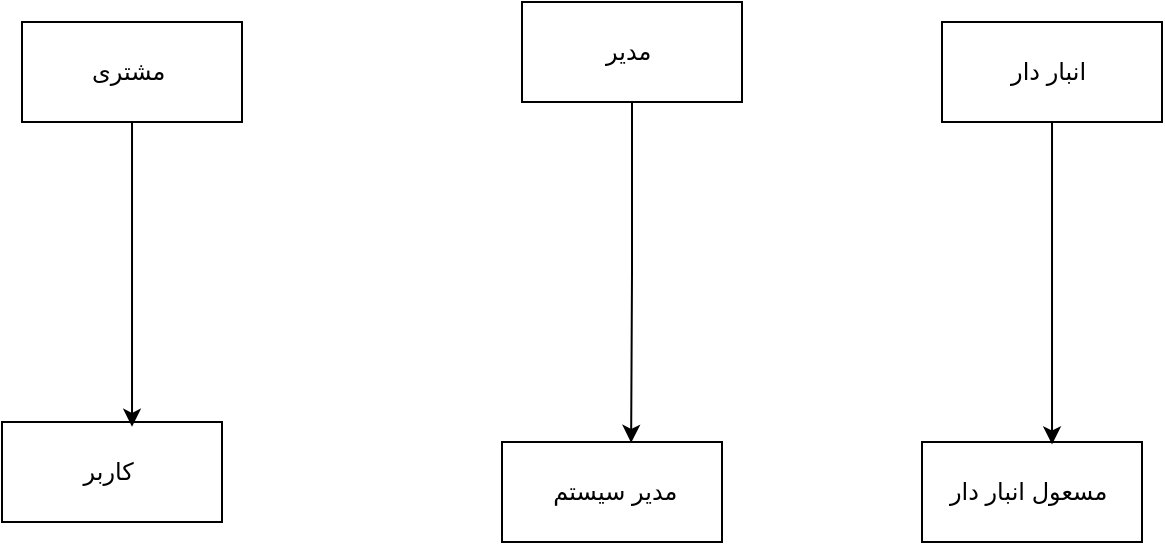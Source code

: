 <mxfile version="27.0.3">
  <diagram name="‫صفحه - 1‬" id="ZE83JCWvptQ--PR7GEOe">
    <mxGraphModel dx="1141" dy="628" grid="1" gridSize="10" guides="1" tooltips="1" connect="1" arrows="1" fold="1" page="1" pageScale="1" pageWidth="827" pageHeight="1169" math="0" shadow="0">
      <root>
        <mxCell id="0" />
        <mxCell id="1" parent="0" />
        <mxCell id="XFQT50zC6AlC2kEd5-D_-111" value="مشتری&amp;nbsp;" style="html=1;whiteSpace=wrap;" vertex="1" parent="1">
          <mxGeometry x="160" y="100" width="110" height="50" as="geometry" />
        </mxCell>
        <mxCell id="XFQT50zC6AlC2kEd5-D_-112" value="مدیر&amp;nbsp;" style="html=1;whiteSpace=wrap;" vertex="1" parent="1">
          <mxGeometry x="410" y="90" width="110" height="50" as="geometry" />
        </mxCell>
        <mxCell id="XFQT50zC6AlC2kEd5-D_-113" value="انبار دار&amp;nbsp;" style="html=1;whiteSpace=wrap;" vertex="1" parent="1">
          <mxGeometry x="620" y="100" width="110" height="50" as="geometry" />
        </mxCell>
        <mxCell id="XFQT50zC6AlC2kEd5-D_-114" value="کاربر&amp;nbsp;" style="html=1;whiteSpace=wrap;" vertex="1" parent="1">
          <mxGeometry x="150" y="300" width="110" height="50" as="geometry" />
        </mxCell>
        <mxCell id="XFQT50zC6AlC2kEd5-D_-115" value="مدیر سیستم&amp;nbsp;&lt;span style=&quot;color: rgba(0, 0, 0, 0); font-family: monospace; font-size: 0px; text-align: start; text-wrap-mode: nowrap;&quot;&gt;%3CmxGraphModel%3E%3Croot%3E%3CmxCell%20id%3D%220%22%2F%3E%3CmxCell%20id%3D%221%22%20parent%3D%220%22%2F%3E%3CmxCell%20id%3D%222%22%20value%3D%22%D9%85%D8%B4%D8%AA%D8%B1%DB%8C%26amp%3Bnbsp%3B%22%20style%3D%22html%3D1%3BwhiteSpace%3Dwrap%3B%22%20vertex%3D%221%22%20parent%3D%221%22%3E%3CmxGeometry%20x%3D%22160%22%20y%3D%22100%22%20width%3D%22110%22%20height%3D%2250%22%20as%3D%22geometry%22%2F%3E%3C%2FmxCell%3E%3C%2Froot%3E%3C%2FmxGraphModel%3E&lt;/span&gt;" style="html=1;whiteSpace=wrap;" vertex="1" parent="1">
          <mxGeometry x="400" y="310" width="110" height="50" as="geometry" />
        </mxCell>
        <mxCell id="XFQT50zC6AlC2kEd5-D_-116" value="مسعول انبار دار&amp;nbsp;" style="html=1;whiteSpace=wrap;" vertex="1" parent="1">
          <mxGeometry x="610" y="310" width="110" height="50" as="geometry" />
        </mxCell>
        <mxCell id="XFQT50zC6AlC2kEd5-D_-117" style="edgeStyle=orthogonalEdgeStyle;rounded=0;orthogonalLoop=1;jettySize=auto;html=1;entryX=0.591;entryY=0.048;entryDx=0;entryDy=0;entryPerimeter=0;" edge="1" parent="1" source="XFQT50zC6AlC2kEd5-D_-111" target="XFQT50zC6AlC2kEd5-D_-114">
          <mxGeometry relative="1" as="geometry" />
        </mxCell>
        <mxCell id="XFQT50zC6AlC2kEd5-D_-118" style="edgeStyle=orthogonalEdgeStyle;rounded=0;orthogonalLoop=1;jettySize=auto;html=1;entryX=0.587;entryY=0.008;entryDx=0;entryDy=0;entryPerimeter=0;" edge="1" parent="1" source="XFQT50zC6AlC2kEd5-D_-112" target="XFQT50zC6AlC2kEd5-D_-115">
          <mxGeometry relative="1" as="geometry" />
        </mxCell>
        <mxCell id="XFQT50zC6AlC2kEd5-D_-119" style="edgeStyle=orthogonalEdgeStyle;rounded=0;orthogonalLoop=1;jettySize=auto;html=1;entryX=0.591;entryY=0.024;entryDx=0;entryDy=0;entryPerimeter=0;" edge="1" parent="1" source="XFQT50zC6AlC2kEd5-D_-113" target="XFQT50zC6AlC2kEd5-D_-116">
          <mxGeometry relative="1" as="geometry" />
        </mxCell>
      </root>
    </mxGraphModel>
  </diagram>
</mxfile>
